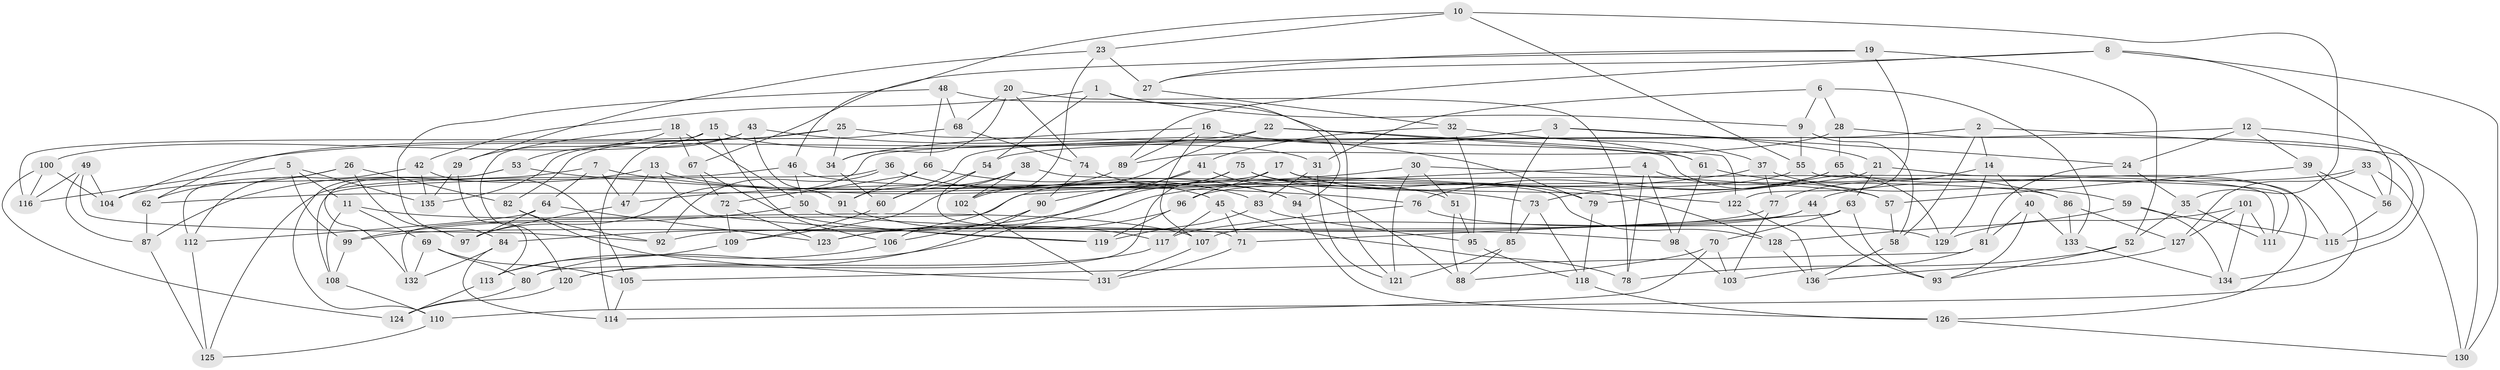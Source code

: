 // coarse degree distribution, {4: 0.6617647058823529, 11: 0.07352941176470588, 6: 0.014705882352941176, 8: 0.08823529411764706, 3: 0.029411764705882353, 9: 0.04411764705882353, 7: 0.029411764705882353, 10: 0.058823529411764705}
// Generated by graph-tools (version 1.1) at 2025/54/03/04/25 22:54:01]
// undirected, 136 vertices, 272 edges
graph export_dot {
  node [color=gray90,style=filled];
  1;
  2;
  3;
  4;
  5;
  6;
  7;
  8;
  9;
  10;
  11;
  12;
  13;
  14;
  15;
  16;
  17;
  18;
  19;
  20;
  21;
  22;
  23;
  24;
  25;
  26;
  27;
  28;
  29;
  30;
  31;
  32;
  33;
  34;
  35;
  36;
  37;
  38;
  39;
  40;
  41;
  42;
  43;
  44;
  45;
  46;
  47;
  48;
  49;
  50;
  51;
  52;
  53;
  54;
  55;
  56;
  57;
  58;
  59;
  60;
  61;
  62;
  63;
  64;
  65;
  66;
  67;
  68;
  69;
  70;
  71;
  72;
  73;
  74;
  75;
  76;
  77;
  78;
  79;
  80;
  81;
  82;
  83;
  84;
  85;
  86;
  87;
  88;
  89;
  90;
  91;
  92;
  93;
  94;
  95;
  96;
  97;
  98;
  99;
  100;
  101;
  102;
  103;
  104;
  105;
  106;
  107;
  108;
  109;
  110;
  111;
  112;
  113;
  114;
  115;
  116;
  117;
  118;
  119;
  120;
  121;
  122;
  123;
  124;
  125;
  126;
  127;
  128;
  129;
  130;
  131;
  132;
  133;
  134;
  135;
  136;
  1 -- 94;
  1 -- 54;
  1 -- 42;
  1 -- 9;
  2 -- 130;
  2 -- 97;
  2 -- 58;
  2 -- 14;
  3 -- 91;
  3 -- 85;
  3 -- 24;
  3 -- 21;
  4 -- 98;
  4 -- 78;
  4 -- 132;
  4 -- 57;
  5 -- 116;
  5 -- 99;
  5 -- 11;
  5 -- 135;
  6 -- 28;
  6 -- 31;
  6 -- 133;
  6 -- 9;
  7 -- 47;
  7 -- 73;
  7 -- 104;
  7 -- 64;
  8 -- 27;
  8 -- 56;
  8 -- 130;
  8 -- 89;
  9 -- 58;
  9 -- 55;
  10 -- 55;
  10 -- 46;
  10 -- 35;
  10 -- 23;
  11 -- 108;
  11 -- 69;
  11 -- 107;
  12 -- 39;
  12 -- 54;
  12 -- 134;
  12 -- 24;
  13 -- 87;
  13 -- 51;
  13 -- 119;
  13 -- 47;
  14 -- 77;
  14 -- 40;
  14 -- 129;
  15 -- 116;
  15 -- 31;
  15 -- 106;
  15 -- 114;
  16 -- 89;
  16 -- 61;
  16 -- 107;
  16 -- 34;
  17 -- 128;
  17 -- 96;
  17 -- 111;
  17 -- 62;
  18 -- 50;
  18 -- 120;
  18 -- 67;
  18 -- 29;
  19 -- 122;
  19 -- 52;
  19 -- 27;
  19 -- 67;
  20 -- 34;
  20 -- 74;
  20 -- 78;
  20 -- 68;
  21 -- 79;
  21 -- 126;
  21 -- 63;
  22 -- 61;
  22 -- 104;
  22 -- 106;
  22 -- 122;
  23 -- 29;
  23 -- 102;
  23 -- 27;
  24 -- 81;
  24 -- 35;
  25 -- 34;
  25 -- 135;
  25 -- 129;
  25 -- 62;
  26 -- 97;
  26 -- 82;
  26 -- 62;
  26 -- 112;
  27 -- 32;
  28 -- 65;
  28 -- 89;
  28 -- 115;
  29 -- 113;
  29 -- 135;
  30 -- 51;
  30 -- 57;
  30 -- 47;
  30 -- 121;
  31 -- 121;
  31 -- 83;
  32 -- 41;
  32 -- 95;
  32 -- 37;
  33 -- 44;
  33 -- 56;
  33 -- 127;
  33 -- 130;
  34 -- 60;
  35 -- 111;
  35 -- 52;
  36 -- 92;
  36 -- 83;
  36 -- 45;
  36 -- 108;
  37 -- 77;
  37 -- 123;
  37 -- 59;
  38 -- 128;
  38 -- 109;
  38 -- 102;
  38 -- 60;
  39 -- 110;
  39 -- 56;
  39 -- 57;
  40 -- 93;
  40 -- 81;
  40 -- 133;
  41 -- 90;
  41 -- 88;
  41 -- 80;
  42 -- 112;
  42 -- 105;
  42 -- 135;
  43 -- 91;
  43 -- 53;
  43 -- 100;
  43 -- 79;
  44 -- 93;
  44 -- 107;
  44 -- 92;
  45 -- 78;
  45 -- 117;
  45 -- 71;
  46 -- 50;
  46 -- 125;
  46 -- 86;
  47 -- 97;
  48 -- 68;
  48 -- 66;
  48 -- 121;
  48 -- 84;
  49 -- 104;
  49 -- 92;
  49 -- 116;
  49 -- 87;
  50 -- 98;
  50 -- 99;
  51 -- 88;
  51 -- 95;
  52 -- 78;
  52 -- 93;
  53 -- 76;
  53 -- 132;
  53 -- 110;
  54 -- 60;
  54 -- 71;
  55 -- 111;
  55 -- 96;
  56 -- 115;
  57 -- 58;
  58 -- 136;
  59 -- 128;
  59 -- 134;
  59 -- 115;
  60 -- 109;
  61 -- 98;
  61 -- 86;
  62 -- 87;
  63 -- 71;
  63 -- 93;
  63 -- 70;
  64 -- 123;
  64 -- 112;
  64 -- 97;
  65 -- 73;
  65 -- 115;
  65 -- 76;
  66 -- 91;
  66 -- 94;
  66 -- 72;
  67 -- 72;
  67 -- 119;
  68 -- 74;
  68 -- 82;
  69 -- 105;
  69 -- 132;
  69 -- 80;
  70 -- 114;
  70 -- 88;
  70 -- 103;
  71 -- 131;
  72 -- 109;
  72 -- 123;
  73 -- 85;
  73 -- 118;
  74 -- 90;
  74 -- 94;
  75 -- 122;
  75 -- 79;
  75 -- 80;
  75 -- 84;
  76 -- 129;
  76 -- 117;
  77 -- 99;
  77 -- 103;
  79 -- 118;
  80 -- 124;
  81 -- 103;
  81 -- 105;
  82 -- 92;
  82 -- 131;
  83 -- 95;
  83 -- 119;
  84 -- 114;
  84 -- 132;
  85 -- 121;
  85 -- 88;
  86 -- 127;
  86 -- 133;
  87 -- 125;
  89 -- 102;
  90 -- 120;
  90 -- 106;
  91 -- 117;
  94 -- 126;
  95 -- 118;
  96 -- 119;
  96 -- 123;
  98 -- 103;
  99 -- 108;
  100 -- 116;
  100 -- 124;
  100 -- 104;
  101 -- 127;
  101 -- 134;
  101 -- 129;
  101 -- 111;
  102 -- 131;
  105 -- 114;
  106 -- 113;
  107 -- 131;
  108 -- 110;
  109 -- 113;
  110 -- 125;
  112 -- 125;
  113 -- 124;
  117 -- 120;
  118 -- 126;
  120 -- 124;
  122 -- 136;
  126 -- 130;
  127 -- 136;
  128 -- 136;
  133 -- 134;
}
